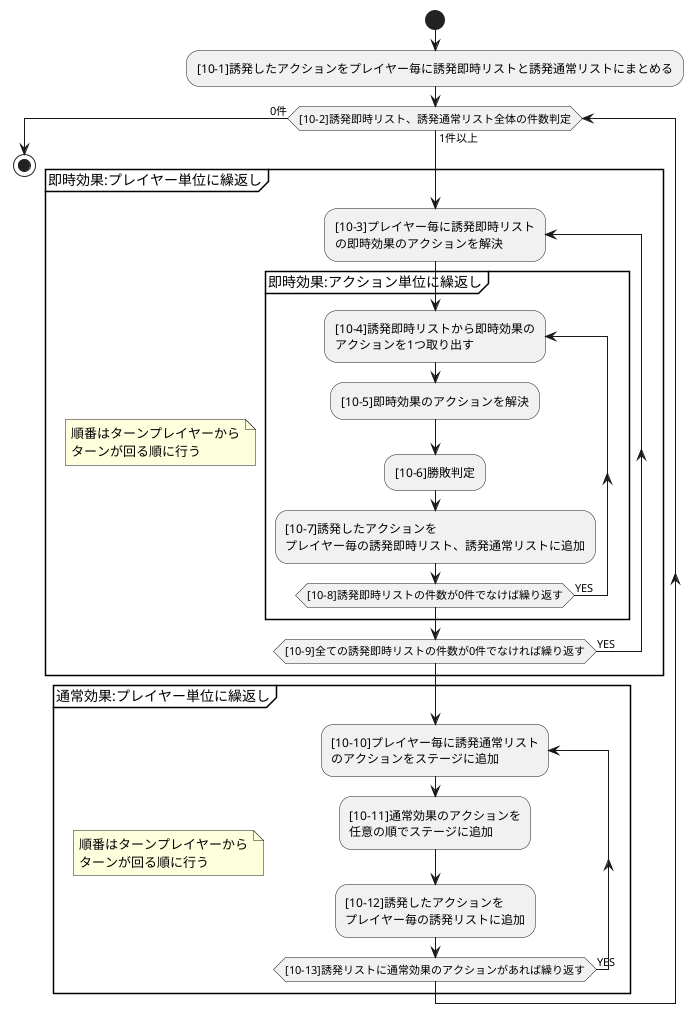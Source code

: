 @startuml
start
:[10-1]誘発したアクションをプレイヤー毎に誘発即時リストと誘発通常リストにまとめる;
while([10-2]誘発即時リスト、誘発通常リスト全体の件数判定) is (1件以上)
    group 即時効果:プレイヤー単位に繰返し
    note
        順番はターンプレイヤーから
        ターンが回る順に行う
    end note
    repeat :[10-3]プレイヤー毎に誘発即時リスト\nの即時効果のアクションを解決;
        group 即時効果:アクション単位に繰返し
        repeat :[10-4]誘発即時リストから即時効果の\nアクションを1つ取り出す;
            :[10-5]即時効果のアクションを解決;
            :[10-6]勝敗判定;
            :[10-7]誘発したアクションを\nプレイヤー毎の誘発即時リスト、誘発通常リストに追加;
        repeat while ([10-8]誘発即時リストの件数が0件でなけば繰り返す) is (YES)
        end group
    repeat while([10-9]全ての誘発即時リストの件数が0件でなければ繰り返す) is (YES)
    end group

    group 通常効果:プレイヤー単位に繰返し
    note
        順番はターンプレイヤーから
        ターンが回る順に行う
    end note
    repeat :[10-10]プレイヤー毎に誘発通常リスト\nのアクションをステージに追加;
        :[10-11]通常効果のアクションを\n任意の順でステージに追加;
        :[10-12]誘発したアクションを\nプレイヤー毎の誘発リストに追加;
    repeat while ([10-13]誘発リストに通常効果のアクションがあれば繰り返す) is (YES)
    end group

endwhile (0件)
    stop
@enduml
